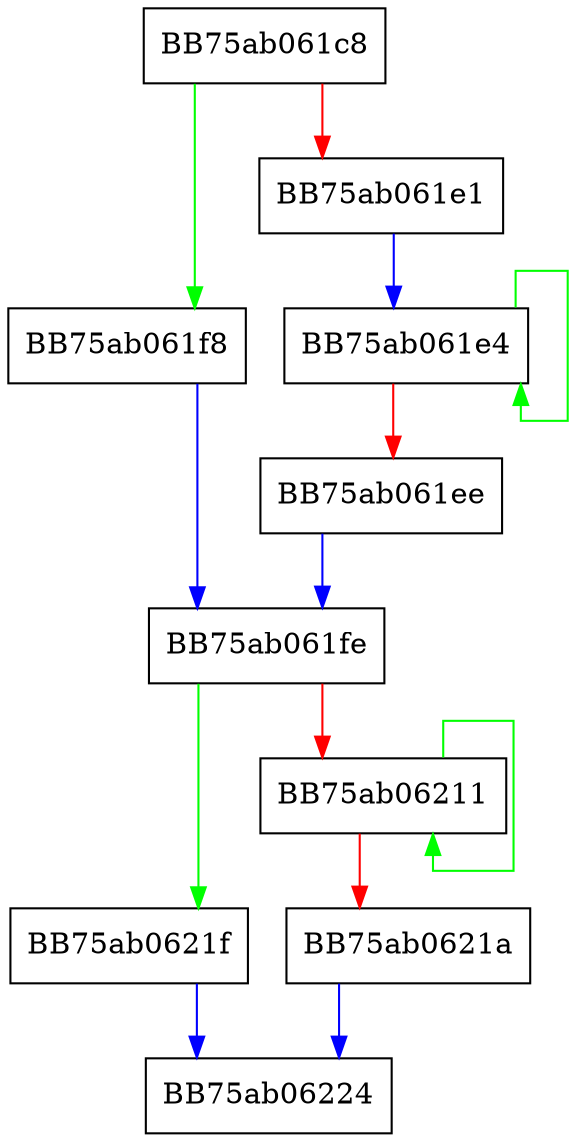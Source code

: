 digraph WPP_SF_sSii {
  node [shape="box"];
  graph [splines=ortho];
  BB75ab061c8 -> BB75ab061f8 [color="green"];
  BB75ab061c8 -> BB75ab061e1 [color="red"];
  BB75ab061e1 -> BB75ab061e4 [color="blue"];
  BB75ab061e4 -> BB75ab061e4 [color="green"];
  BB75ab061e4 -> BB75ab061ee [color="red"];
  BB75ab061ee -> BB75ab061fe [color="blue"];
  BB75ab061f8 -> BB75ab061fe [color="blue"];
  BB75ab061fe -> BB75ab0621f [color="green"];
  BB75ab061fe -> BB75ab06211 [color="red"];
  BB75ab06211 -> BB75ab06211 [color="green"];
  BB75ab06211 -> BB75ab0621a [color="red"];
  BB75ab0621a -> BB75ab06224 [color="blue"];
  BB75ab0621f -> BB75ab06224 [color="blue"];
}